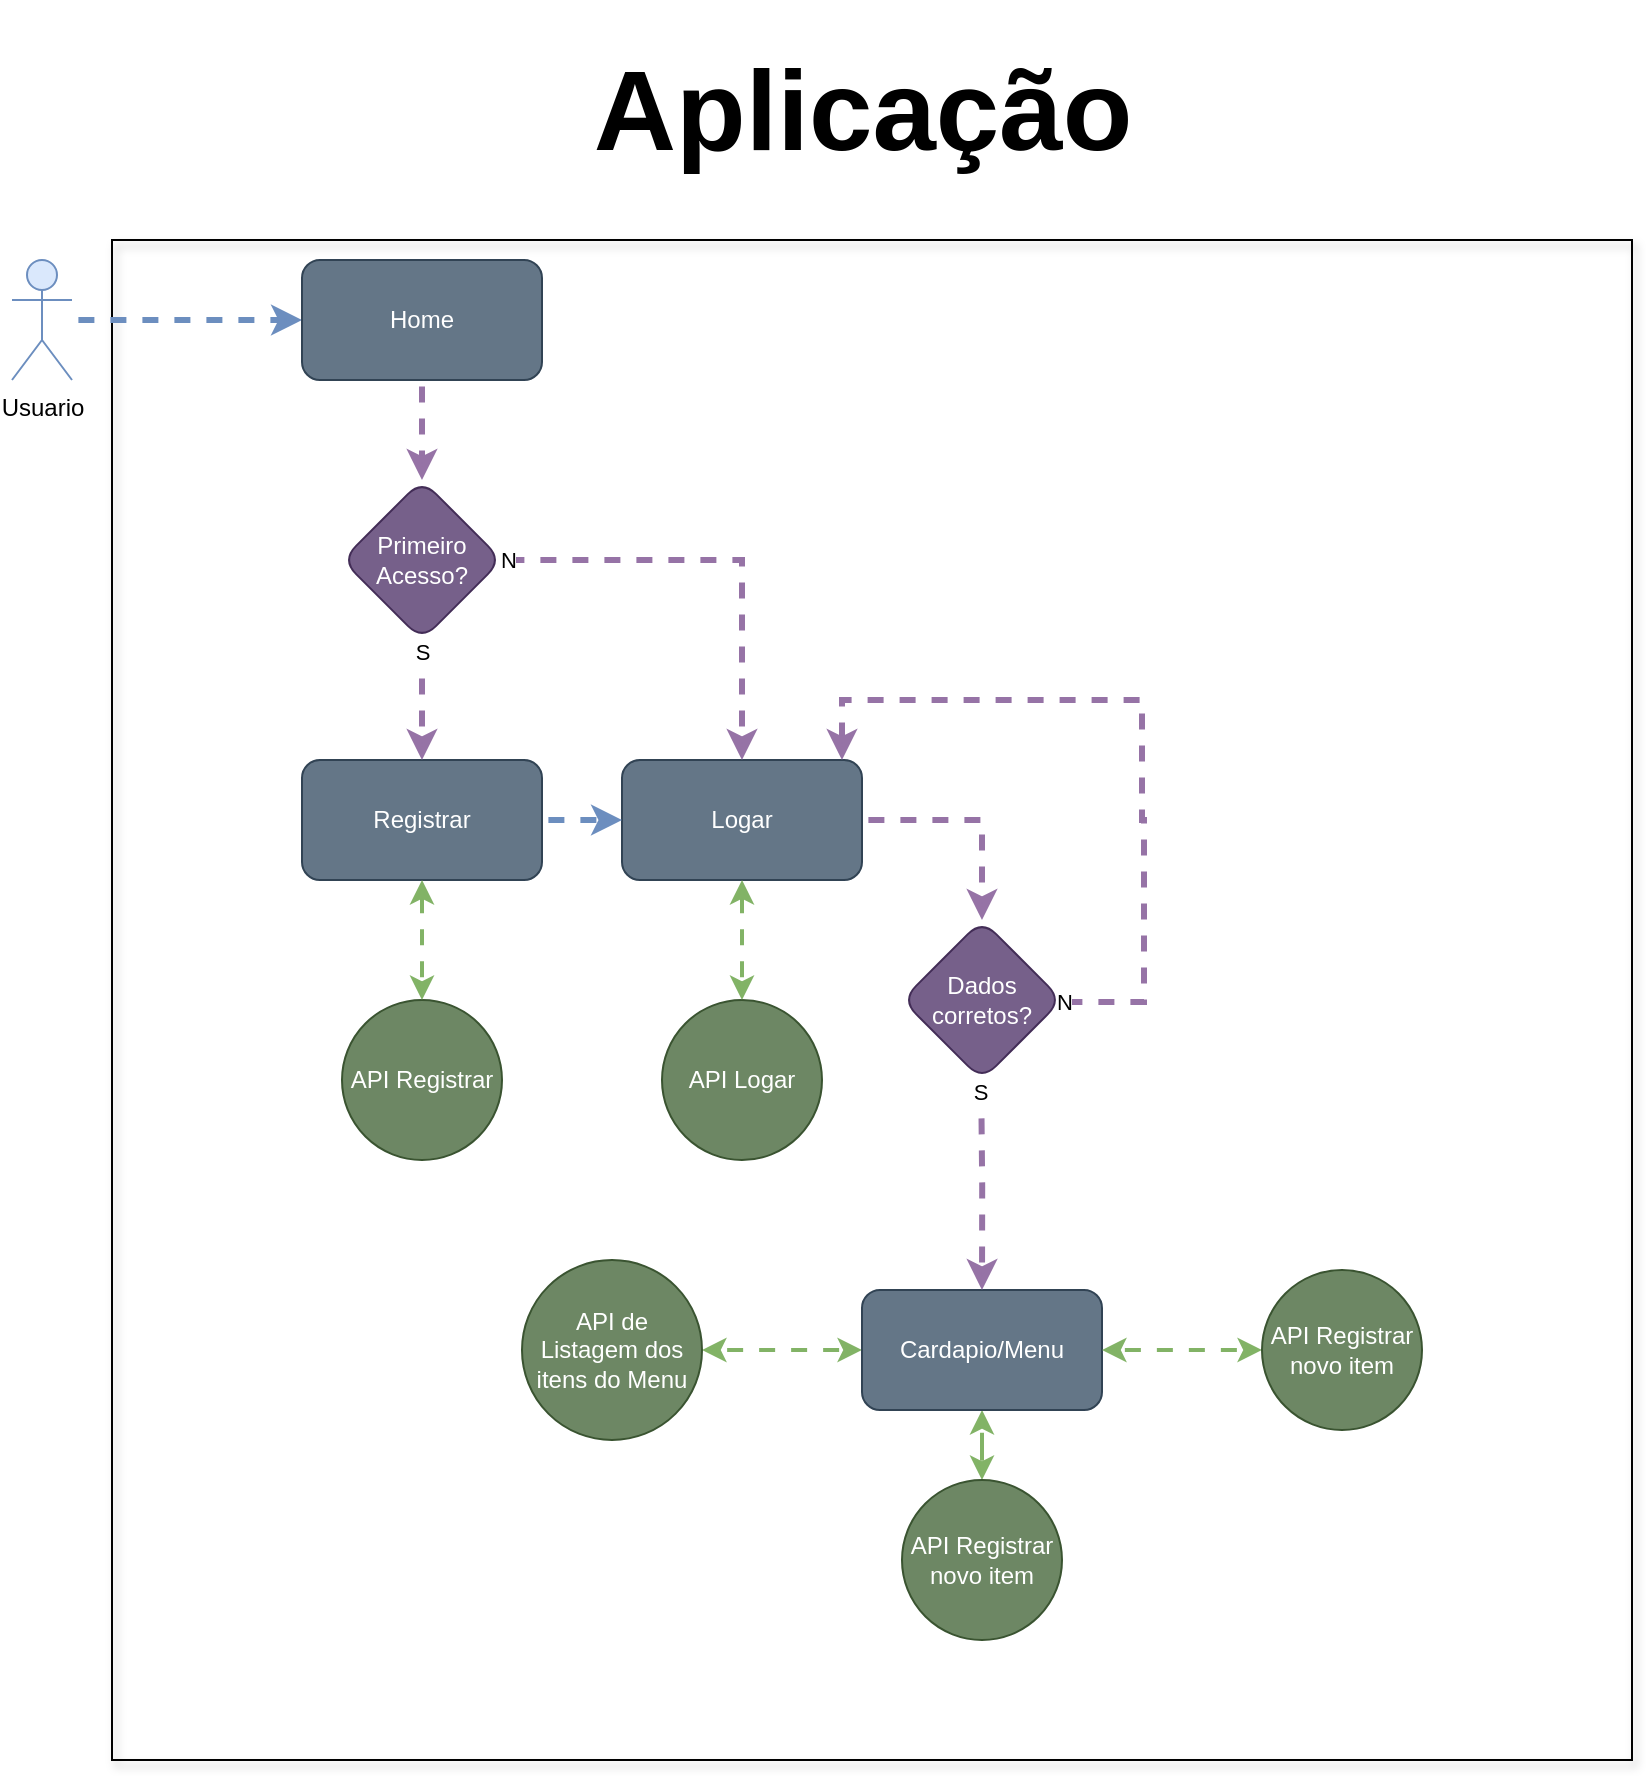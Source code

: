 <mxfile version="24.0.4" type="device">
  <diagram id="SPNSxIEnbE4rGij_XJni" name="Página-1">
    <mxGraphModel dx="1480" dy="866" grid="1" gridSize="10" guides="1" tooltips="1" connect="1" arrows="1" fold="1" page="1" pageScale="1" pageWidth="827" pageHeight="1169" background="none" math="0" shadow="0">
      <root>
        <mxCell id="0" />
        <mxCell id="1" parent="0" />
        <mxCell id="y_n4Y0-uSLIjDfCYiDJm-6" value="" style="whiteSpace=wrap;html=1;aspect=fixed;fillColor=none;strokeColor=default;glass=1;shadow=1;" parent="1" vertex="1">
          <mxGeometry x="60" y="220" width="760" height="760" as="geometry" />
        </mxCell>
        <mxCell id="y_n4Y0-uSLIjDfCYiDJm-10" style="edgeStyle=orthogonalEdgeStyle;rounded=0;orthogonalLoop=1;jettySize=auto;html=1;fillColor=#dae8fc;strokeColor=#6c8ebf;strokeWidth=3;flowAnimation=1;" parent="1" source="y_n4Y0-uSLIjDfCYiDJm-1" target="y_n4Y0-uSLIjDfCYiDJm-8" edge="1">
          <mxGeometry relative="1" as="geometry" />
        </mxCell>
        <mxCell id="y_n4Y0-uSLIjDfCYiDJm-1" value="Usuario" style="shape=umlActor;verticalLabelPosition=bottom;verticalAlign=top;html=1;outlineConnect=0;fillColor=#dae8fc;strokeColor=#6c8ebf;" parent="1" vertex="1">
          <mxGeometry x="10" y="230" width="30" height="60" as="geometry" />
        </mxCell>
        <mxCell id="y_n4Y0-uSLIjDfCYiDJm-7" value="&lt;h1&gt;&lt;font style=&quot;font-size: 57px;&quot;&gt;Aplicação&lt;/font&gt;&lt;/h1&gt;" style="text;html=1;align=center;verticalAlign=middle;resizable=0;points=[];autosize=1;strokeColor=none;fillColor=none;" parent="1" vertex="1">
          <mxGeometry x="290" y="100" width="290" height="110" as="geometry" />
        </mxCell>
        <mxCell id="qOq36qgV_aA-appTDX9U-49" value="" style="edgeStyle=orthogonalEdgeStyle;rounded=0;orthogonalLoop=1;jettySize=auto;html=1;fillColor=#e1d5e7;strokeColor=#9673a6;strokeWidth=3;flowAnimation=1;" parent="1" source="y_n4Y0-uSLIjDfCYiDJm-8" target="qOq36qgV_aA-appTDX9U-48" edge="1">
          <mxGeometry relative="1" as="geometry" />
        </mxCell>
        <mxCell id="y_n4Y0-uSLIjDfCYiDJm-8" value="Home" style="rounded=1;whiteSpace=wrap;html=1;fillColor=#647687;strokeColor=#314354;fontColor=#ffffff;" parent="1" vertex="1">
          <mxGeometry x="155" y="230" width="120" height="60" as="geometry" />
        </mxCell>
        <mxCell id="qOq36qgV_aA-appTDX9U-1" value="Registrar" style="whiteSpace=wrap;html=1;rounded=1;fillColor=#647687;strokeColor=#314354;fontColor=#ffffff;" parent="1" vertex="1">
          <mxGeometry x="155" y="480" width="120" height="60" as="geometry" />
        </mxCell>
        <mxCell id="qOq36qgV_aA-appTDX9U-11" value="API Registrar" style="ellipse;whiteSpace=wrap;html=1;aspect=fixed;fillColor=#6d8764;strokeColor=#3A5431;fontColor=#ffffff;" parent="1" vertex="1">
          <mxGeometry x="175" y="600" width="80" height="80" as="geometry" />
        </mxCell>
        <mxCell id="qOq36qgV_aA-appTDX9U-70" value="" style="edgeStyle=orthogonalEdgeStyle;rounded=0;orthogonalLoop=1;jettySize=auto;html=1;fillColor=#e1d5e7;strokeColor=#9673a6;strokeWidth=3;exitX=1;exitY=0.5;exitDx=0;exitDy=0;flowAnimation=1;" parent="1" source="qOq36qgV_aA-appTDX9U-17" target="qOq36qgV_aA-appTDX9U-69" edge="1">
          <mxGeometry relative="1" as="geometry">
            <mxPoint x="435" y="509.94" as="sourcePoint" />
            <mxPoint x="495.03" y="560.0" as="targetPoint" />
            <Array as="points">
              <mxPoint x="495" y="510" />
            </Array>
          </mxGeometry>
        </mxCell>
        <mxCell id="qOq36qgV_aA-appTDX9U-17" value="Logar" style="whiteSpace=wrap;html=1;fillColor=#647687;strokeColor=#314354;rounded=1;fontColor=#ffffff;" parent="1" vertex="1">
          <mxGeometry x="315" y="480" width="120" height="60" as="geometry" />
        </mxCell>
        <mxCell id="qOq36qgV_aA-appTDX9U-19" value="API Logar" style="ellipse;whiteSpace=wrap;html=1;aspect=fixed;fillColor=#6d8764;strokeColor=#3A5431;fontColor=#ffffff;" parent="1" vertex="1">
          <mxGeometry x="335" y="600" width="80" height="80" as="geometry" />
        </mxCell>
        <mxCell id="qOq36qgV_aA-appTDX9U-22" value="" style="endArrow=classic;startArrow=classic;html=1;rounded=0;entryX=0.5;entryY=1;entryDx=0;entryDy=0;fillColor=#d5e8d4;strokeColor=#82b366;strokeWidth=2;edgeStyle=elbowEdgeStyle;flowAnimation=1;" parent="1" source="qOq36qgV_aA-appTDX9U-19" target="qOq36qgV_aA-appTDX9U-17" edge="1">
          <mxGeometry width="50" height="50" relative="1" as="geometry">
            <mxPoint x="385" y="694.97" as="sourcePoint" />
            <mxPoint x="429" y="644.97" as="targetPoint" />
          </mxGeometry>
        </mxCell>
        <mxCell id="qOq36qgV_aA-appTDX9U-23" value="" style="endArrow=classic;startArrow=classic;html=1;rounded=0;entryX=0.5;entryY=1;entryDx=0;entryDy=0;exitX=0.5;exitY=0;exitDx=0;exitDy=0;strokeWidth=2;fillColor=#d5e8d4;strokeColor=#82b366;flowAnimation=1;" parent="1" source="qOq36qgV_aA-appTDX9U-11" target="qOq36qgV_aA-appTDX9U-1" edge="1">
          <mxGeometry width="50" height="50" relative="1" as="geometry">
            <mxPoint x="214.83" y="694.97" as="sourcePoint" />
            <mxPoint x="214.83" y="644.97" as="targetPoint" />
            <Array as="points" />
          </mxGeometry>
        </mxCell>
        <mxCell id="qOq36qgV_aA-appTDX9U-27" value="" style="edgeStyle=orthogonalEdgeStyle;rounded=0;orthogonalLoop=1;jettySize=auto;html=1;strokeWidth=3;fillColor=#dae8fc;strokeColor=#6c8ebf;exitX=1;exitY=0.5;exitDx=0;exitDy=0;entryX=0;entryY=0.5;entryDx=0;entryDy=0;flowAnimation=1;" parent="1" source="qOq36qgV_aA-appTDX9U-1" target="qOq36qgV_aA-appTDX9U-17" edge="1">
          <mxGeometry relative="1" as="geometry">
            <mxPoint x="325" y="615" as="sourcePoint" />
            <mxPoint x="275" y="615" as="targetPoint" />
          </mxGeometry>
        </mxCell>
        <mxCell id="qOq36qgV_aA-appTDX9U-36" value="" style="rounded=0;orthogonalLoop=1;jettySize=auto;html=1;startArrow=classic;startFill=1;fillColor=#d5e8d4;strokeColor=#82b366;strokeWidth=2;flowAnimation=1;" parent="1" source="qOq36qgV_aA-appTDX9U-33" target="qOq36qgV_aA-appTDX9U-35" edge="1">
          <mxGeometry relative="1" as="geometry" />
        </mxCell>
        <mxCell id="qOq36qgV_aA-appTDX9U-38" value="" style="edgeStyle=orthogonalEdgeStyle;rounded=0;orthogonalLoop=1;jettySize=auto;html=1;fillColor=#d5e8d4;strokeColor=#82b366;strokeWidth=2;startArrow=classic;startFill=1;flowAnimation=1;" parent="1" source="qOq36qgV_aA-appTDX9U-33" target="qOq36qgV_aA-appTDX9U-37" edge="1">
          <mxGeometry relative="1" as="geometry" />
        </mxCell>
        <mxCell id="qOq36qgV_aA-appTDX9U-33" value="Cardapio/Menu" style="whiteSpace=wrap;html=1;fillColor=#647687;strokeColor=#314354;rounded=1;fontColor=#ffffff;" parent="1" vertex="1">
          <mxGeometry x="435" y="745" width="120" height="60" as="geometry" />
        </mxCell>
        <mxCell id="qOq36qgV_aA-appTDX9U-35" value="API de Listagem dos itens do Menu" style="ellipse;whiteSpace=wrap;html=1;fillColor=#6d8764;strokeColor=#3A5431;rounded=1;fontColor=#ffffff;" parent="1" vertex="1">
          <mxGeometry x="265" y="730" width="90" height="90" as="geometry" />
        </mxCell>
        <mxCell id="qOq36qgV_aA-appTDX9U-37" value="API Registrar novo item" style="ellipse;whiteSpace=wrap;html=1;fillColor=#6d8764;strokeColor=#3A5431;rounded=1;fontColor=#ffffff;" parent="1" vertex="1">
          <mxGeometry x="455" y="840" width="80" height="80" as="geometry" />
        </mxCell>
        <mxCell id="qOq36qgV_aA-appTDX9U-40" value="" style="edgeStyle=orthogonalEdgeStyle;rounded=0;orthogonalLoop=1;jettySize=auto;html=1;fillColor=#d5e8d4;strokeColor=#82b366;strokeWidth=2;startArrow=classic;startFill=1;exitX=1;exitY=0.5;exitDx=0;exitDy=0;flowAnimation=1;" parent="1" source="qOq36qgV_aA-appTDX9U-33" target="qOq36qgV_aA-appTDX9U-41" edge="1">
          <mxGeometry relative="1" as="geometry">
            <mxPoint x="545" y="760.015" as="sourcePoint" />
          </mxGeometry>
        </mxCell>
        <mxCell id="qOq36qgV_aA-appTDX9U-41" value="API Registrar novo item" style="ellipse;whiteSpace=wrap;html=1;fillColor=#6d8764;strokeColor=#3A5431;rounded=1;fontColor=#ffffff;" parent="1" vertex="1">
          <mxGeometry x="635" y="735" width="80" height="80" as="geometry" />
        </mxCell>
        <mxCell id="qOq36qgV_aA-appTDX9U-63" style="edgeStyle=orthogonalEdgeStyle;rounded=0;orthogonalLoop=1;jettySize=auto;html=1;exitX=0.5;exitY=1;exitDx=0;exitDy=0;fillColor=#e1d5e7;strokeColor=#9673a6;strokeWidth=3;flowAnimation=1;" parent="1" source="qOq36qgV_aA-appTDX9U-48" target="qOq36qgV_aA-appTDX9U-1" edge="1">
          <mxGeometry relative="1" as="geometry">
            <mxPoint x="236" y="420" as="sourcePoint" />
          </mxGeometry>
        </mxCell>
        <mxCell id="qOq36qgV_aA-appTDX9U-65" value="S" style="edgeLabel;html=1;align=center;verticalAlign=middle;resizable=0;points=[];labelBorderColor=none;" parent="qOq36qgV_aA-appTDX9U-63" connectable="0" vertex="1">
          <mxGeometry x="-0.797" y="-2" relative="1" as="geometry">
            <mxPoint x="2" as="offset" />
          </mxGeometry>
        </mxCell>
        <mxCell id="qOq36qgV_aA-appTDX9U-64" style="edgeStyle=orthogonalEdgeStyle;rounded=0;orthogonalLoop=1;jettySize=auto;html=1;fillColor=#e1d5e7;strokeColor=#9673a6;strokeWidth=3;flowAnimation=1;" parent="1" source="qOq36qgV_aA-appTDX9U-48" target="qOq36qgV_aA-appTDX9U-17" edge="1">
          <mxGeometry relative="1" as="geometry">
            <mxPoint x="276" y="380" as="sourcePoint" />
          </mxGeometry>
        </mxCell>
        <mxCell id="qOq36qgV_aA-appTDX9U-67" value="N" style="edgeLabel;html=1;align=center;verticalAlign=middle;resizable=0;points=[];" parent="qOq36qgV_aA-appTDX9U-64" connectable="0" vertex="1">
          <mxGeometry x="-0.938" relative="1" as="geometry">
            <mxPoint x="-4" as="offset" />
          </mxGeometry>
        </mxCell>
        <mxCell id="qOq36qgV_aA-appTDX9U-48" value="Primeiro Acesso?" style="rhombus;whiteSpace=wrap;html=1;fillColor=#76608a;strokeColor=#432D57;rounded=1;fontColor=#ffffff;" parent="1" vertex="1">
          <mxGeometry x="175" y="340" width="80" height="80" as="geometry" />
        </mxCell>
        <mxCell id="qOq36qgV_aA-appTDX9U-68" style="edgeStyle=orthogonalEdgeStyle;rounded=0;orthogonalLoop=1;jettySize=auto;html=1;exitX=0.5;exitY=1;exitDx=0;exitDy=0;flowAnimation=1;" parent="1" source="qOq36qgV_aA-appTDX9U-48" target="qOq36qgV_aA-appTDX9U-48" edge="1">
          <mxGeometry relative="1" as="geometry" />
        </mxCell>
        <mxCell id="qOq36qgV_aA-appTDX9U-69" value="Dados corretos?" style="rhombus;whiteSpace=wrap;html=1;fillColor=#76608a;strokeColor=#432D57;rounded=1;fontColor=#ffffff;" parent="1" vertex="1">
          <mxGeometry x="455" y="560" width="80" height="80" as="geometry" />
        </mxCell>
        <mxCell id="qOq36qgV_aA-appTDX9U-71" style="edgeStyle=orthogonalEdgeStyle;rounded=0;orthogonalLoop=1;jettySize=auto;html=1;fillColor=#e1d5e7;strokeColor=#9673a6;strokeWidth=3;flowAnimation=1;" parent="1" target="qOq36qgV_aA-appTDX9U-17" edge="1">
          <mxGeometry relative="1" as="geometry">
            <mxPoint x="535" y="600" as="sourcePoint" />
            <mxPoint x="495" y="510" as="targetPoint" />
            <Array as="points">
              <mxPoint x="535" y="601" />
              <mxPoint x="576" y="601" />
              <mxPoint x="576" y="510" />
              <mxPoint x="575" y="510" />
              <mxPoint x="575" y="450" />
              <mxPoint x="425" y="450" />
            </Array>
          </mxGeometry>
        </mxCell>
        <mxCell id="qOq36qgV_aA-appTDX9U-72" value="N" style="edgeLabel;html=1;align=center;verticalAlign=middle;resizable=0;points=[];" parent="qOq36qgV_aA-appTDX9U-71" connectable="0" vertex="1">
          <mxGeometry x="-0.938" relative="1" as="geometry">
            <mxPoint x="-10" as="offset" />
          </mxGeometry>
        </mxCell>
        <mxCell id="qOq36qgV_aA-appTDX9U-73" style="edgeStyle=orthogonalEdgeStyle;rounded=0;orthogonalLoop=1;jettySize=auto;html=1;exitX=0.5;exitY=1;exitDx=0;exitDy=0;fillColor=#e1d5e7;strokeColor=#9673a6;strokeWidth=3;flowAnimation=1;" parent="1" target="qOq36qgV_aA-appTDX9U-33" edge="1">
          <mxGeometry relative="1" as="geometry">
            <mxPoint x="494.57" y="640" as="sourcePoint" />
            <mxPoint x="494.57" y="700" as="targetPoint" />
          </mxGeometry>
        </mxCell>
        <mxCell id="qOq36qgV_aA-appTDX9U-74" value="S" style="edgeLabel;html=1;align=center;verticalAlign=middle;resizable=0;points=[];labelBorderColor=none;" parent="qOq36qgV_aA-appTDX9U-73" connectable="0" vertex="1">
          <mxGeometry x="-0.797" y="-2" relative="1" as="geometry">
            <mxPoint x="1" y="-5" as="offset" />
          </mxGeometry>
        </mxCell>
      </root>
    </mxGraphModel>
  </diagram>
</mxfile>
